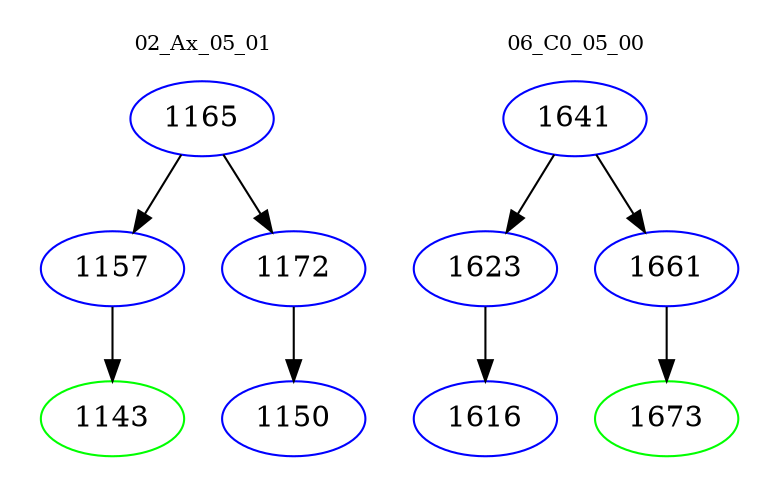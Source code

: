 digraph{
subgraph cluster_0 {
color = white
label = "02_Ax_05_01";
fontsize=10;
T0_1165 [label="1165", color="blue"]
T0_1165 -> T0_1157 [color="black"]
T0_1157 [label="1157", color="blue"]
T0_1157 -> T0_1143 [color="black"]
T0_1143 [label="1143", color="green"]
T0_1165 -> T0_1172 [color="black"]
T0_1172 [label="1172", color="blue"]
T0_1172 -> T0_1150 [color="black"]
T0_1150 [label="1150", color="blue"]
}
subgraph cluster_1 {
color = white
label = "06_C0_05_00";
fontsize=10;
T1_1641 [label="1641", color="blue"]
T1_1641 -> T1_1623 [color="black"]
T1_1623 [label="1623", color="blue"]
T1_1623 -> T1_1616 [color="black"]
T1_1616 [label="1616", color="blue"]
T1_1641 -> T1_1661 [color="black"]
T1_1661 [label="1661", color="blue"]
T1_1661 -> T1_1673 [color="black"]
T1_1673 [label="1673", color="green"]
}
}
